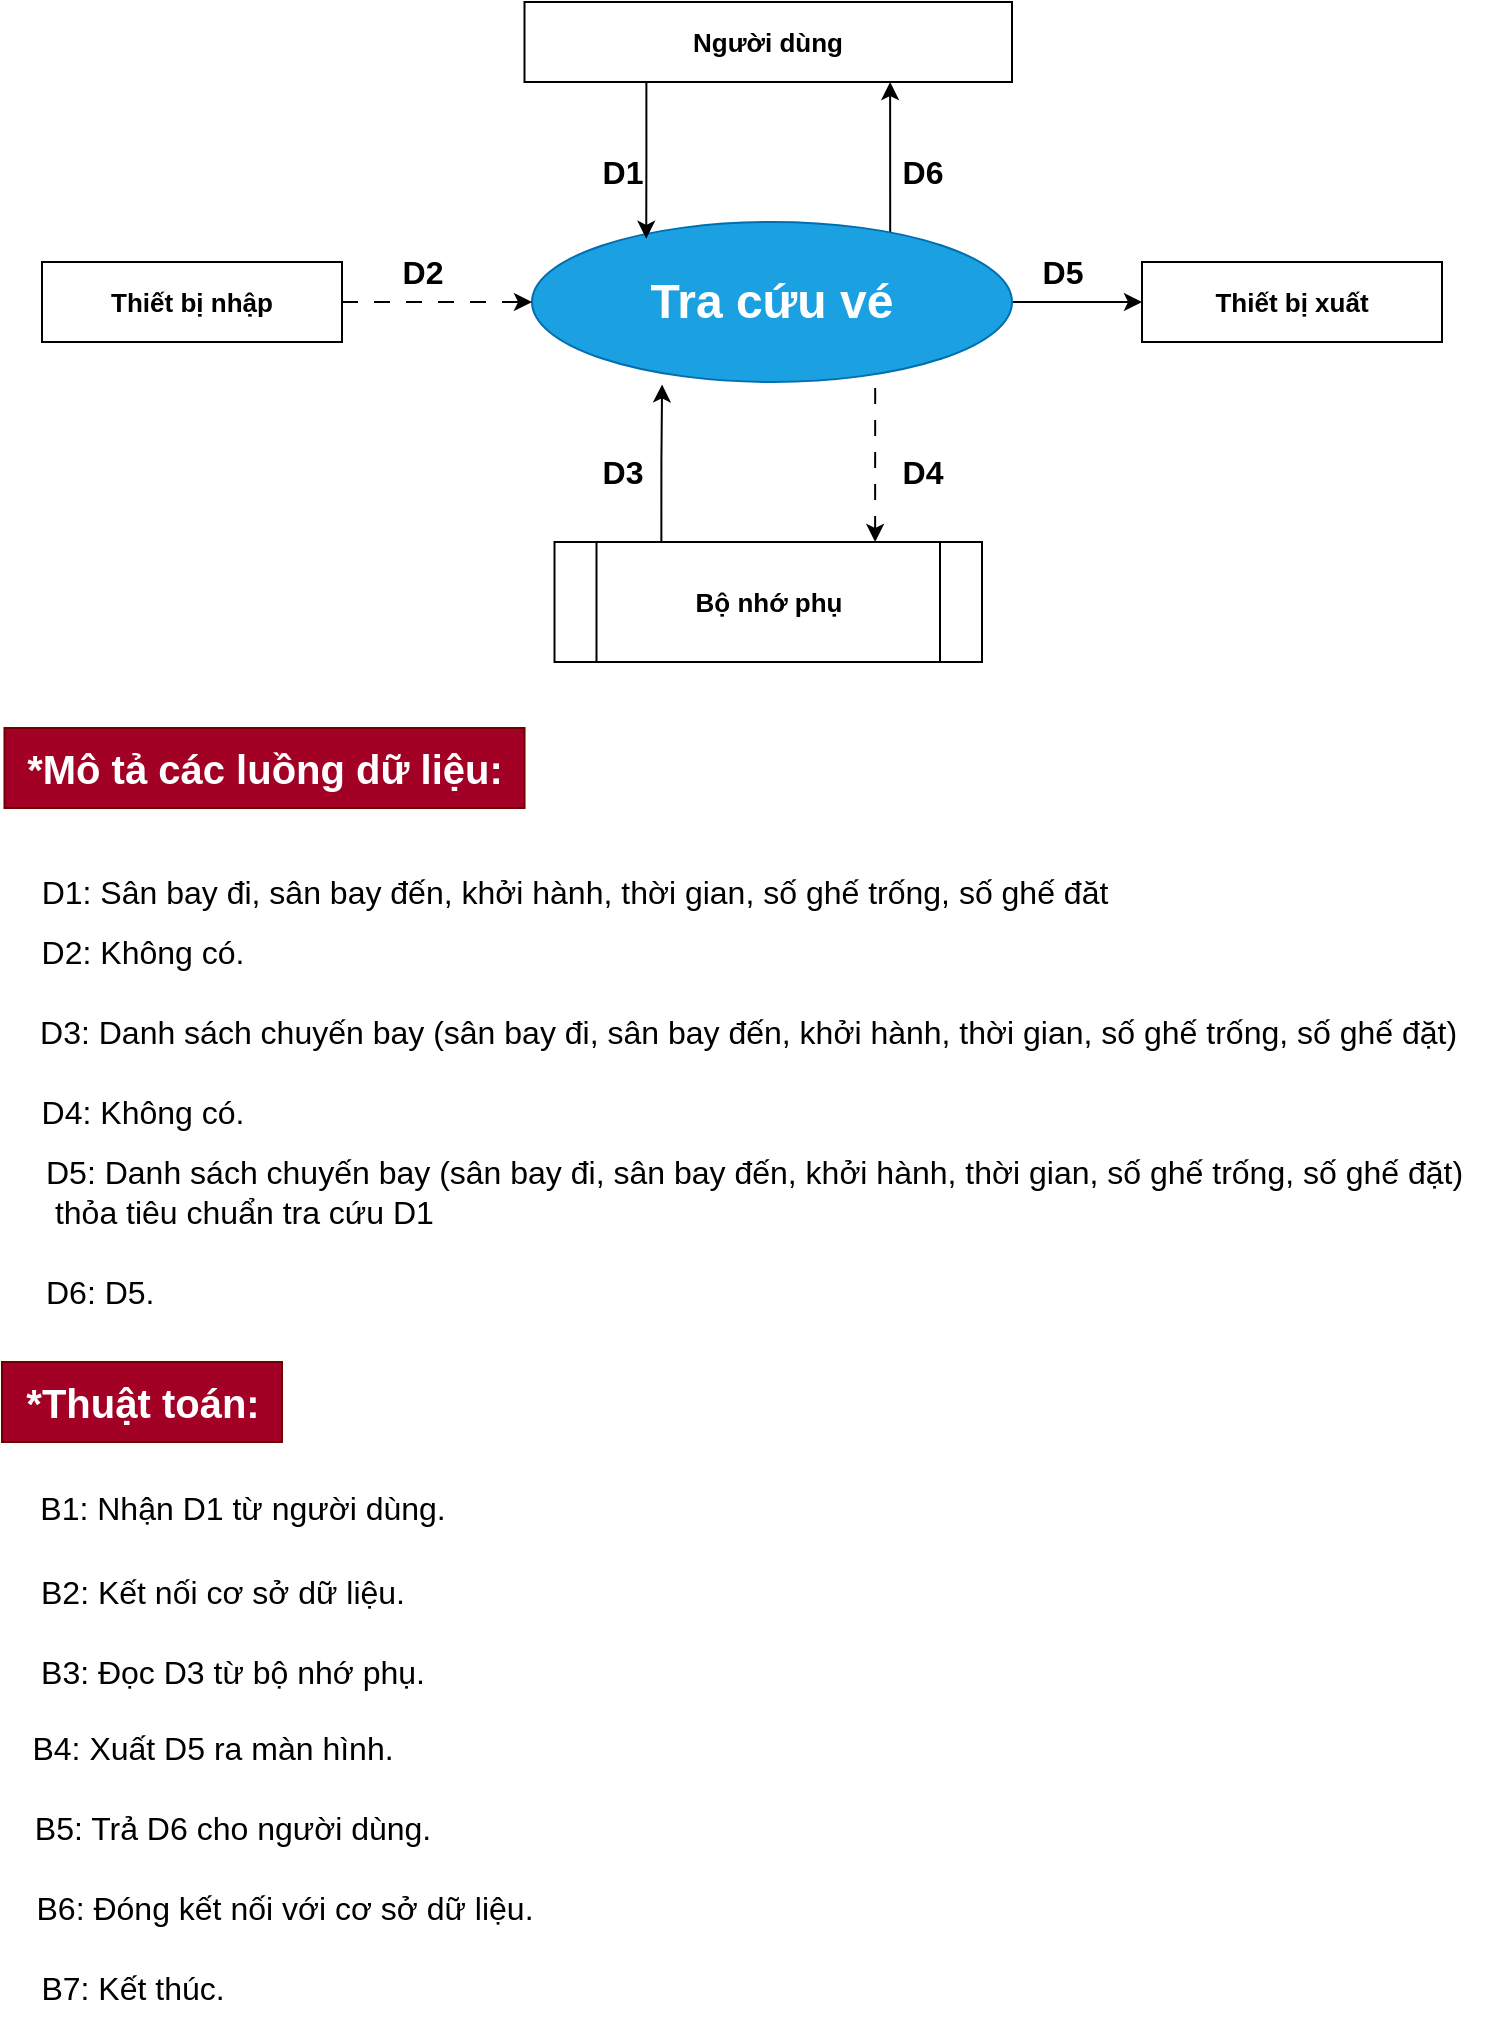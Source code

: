 <mxfile version="23.1.5" type="device">
  <diagram name="Trang-1" id="kYHfyQUYchHKSgXVpSWh">
    <mxGraphModel dx="1050" dy="621" grid="1" gridSize="10" guides="1" tooltips="1" connect="1" arrows="1" fold="1" page="1" pageScale="1" pageWidth="827" pageHeight="1169" math="0" shadow="0">
      <root>
        <mxCell id="0" />
        <mxCell id="1" parent="0" />
        <mxCell id="psD6yAt_yMws2ZLbCAb7-1" value="&lt;b&gt;&lt;font style=&quot;font-size: 13px;&quot;&gt;Người dùng&lt;/font&gt;&lt;/b&gt;" style="rounded=0;whiteSpace=wrap;html=1;" parent="1" vertex="1">
          <mxGeometry x="281.25" y="70" width="243.75" height="40" as="geometry" />
        </mxCell>
        <mxCell id="psD6yAt_yMws2ZLbCAb7-20" style="edgeStyle=orthogonalEdgeStyle;rounded=0;orthogonalLoop=1;jettySize=auto;html=1;exitX=1;exitY=0;exitDx=0;exitDy=0;entryX=0.75;entryY=1;entryDx=0;entryDy=0;" parent="1" source="psD6yAt_yMws2ZLbCAb7-2" target="psD6yAt_yMws2ZLbCAb7-1" edge="1">
          <mxGeometry relative="1" as="geometry">
            <Array as="points">
              <mxPoint x="464" y="192" />
            </Array>
          </mxGeometry>
        </mxCell>
        <mxCell id="psD6yAt_yMws2ZLbCAb7-22" style="edgeStyle=orthogonalEdgeStyle;rounded=0;orthogonalLoop=1;jettySize=auto;html=1;exitX=1;exitY=1;exitDx=0;exitDy=0;entryX=0.75;entryY=0;entryDx=0;entryDy=0;dashed=1;dashPattern=8 8;" parent="1" source="psD6yAt_yMws2ZLbCAb7-2" target="psD6yAt_yMws2ZLbCAb7-6" edge="1">
          <mxGeometry relative="1" as="geometry">
            <Array as="points">
              <mxPoint x="457" y="248" />
            </Array>
          </mxGeometry>
        </mxCell>
        <mxCell id="psD6yAt_yMws2ZLbCAb7-25" style="edgeStyle=orthogonalEdgeStyle;rounded=0;orthogonalLoop=1;jettySize=auto;html=1;exitX=1;exitY=0.5;exitDx=0;exitDy=0;entryX=0;entryY=0.5;entryDx=0;entryDy=0;" parent="1" source="psD6yAt_yMws2ZLbCAb7-2" target="psD6yAt_yMws2ZLbCAb7-4" edge="1">
          <mxGeometry relative="1" as="geometry" />
        </mxCell>
        <mxCell id="psD6yAt_yMws2ZLbCAb7-2" value="&lt;font size=&quot;1&quot; style=&quot;&quot;&gt;&lt;b style=&quot;font-size: 24px;&quot;&gt;Tra cứu vé&lt;/b&gt;&lt;/font&gt;" style="ellipse;whiteSpace=wrap;html=1;fillColor=#1ba1e2;strokeColor=#006EAF;fontColor=#ffffff;" parent="1" vertex="1">
          <mxGeometry x="285" y="180" width="240" height="80" as="geometry" />
        </mxCell>
        <mxCell id="psD6yAt_yMws2ZLbCAb7-24" style="edgeStyle=orthogonalEdgeStyle;rounded=0;orthogonalLoop=1;jettySize=auto;html=1;exitX=1;exitY=0.5;exitDx=0;exitDy=0;entryX=0;entryY=0.5;entryDx=0;entryDy=0;dashed=1;dashPattern=8 8;" parent="1" source="psD6yAt_yMws2ZLbCAb7-3" target="psD6yAt_yMws2ZLbCAb7-2" edge="1">
          <mxGeometry relative="1" as="geometry" />
        </mxCell>
        <mxCell id="psD6yAt_yMws2ZLbCAb7-3" value="&lt;b&gt;&lt;font style=&quot;font-size: 13px;&quot;&gt;Thiết bị nhập&lt;/font&gt;&lt;/b&gt;" style="rounded=0;whiteSpace=wrap;html=1;" parent="1" vertex="1">
          <mxGeometry x="40" y="200" width="150" height="40" as="geometry" />
        </mxCell>
        <mxCell id="psD6yAt_yMws2ZLbCAb7-4" value="&lt;b&gt;&lt;font style=&quot;font-size: 13px;&quot;&gt;Thiết bị xuất&lt;/font&gt;&lt;/b&gt;" style="rounded=0;whiteSpace=wrap;html=1;" parent="1" vertex="1">
          <mxGeometry x="590" y="200" width="150" height="40" as="geometry" />
        </mxCell>
        <mxCell id="psD6yAt_yMws2ZLbCAb7-6" value="&lt;b&gt;&lt;font style=&quot;font-size: 13px;&quot;&gt;Bộ nhớ phụ&lt;/font&gt;&lt;/b&gt;" style="shape=process;whiteSpace=wrap;html=1;backgroundOutline=1;" parent="1" vertex="1">
          <mxGeometry x="296.25" y="340" width="213.75" height="60" as="geometry" />
        </mxCell>
        <mxCell id="psD6yAt_yMws2ZLbCAb7-18" style="edgeStyle=orthogonalEdgeStyle;rounded=0;orthogonalLoop=1;jettySize=auto;html=1;exitX=0.25;exitY=1;exitDx=0;exitDy=0;entryX=0.238;entryY=0.105;entryDx=0;entryDy=0;entryPerimeter=0;" parent="1" source="psD6yAt_yMws2ZLbCAb7-1" target="psD6yAt_yMws2ZLbCAb7-2" edge="1">
          <mxGeometry relative="1" as="geometry" />
        </mxCell>
        <mxCell id="psD6yAt_yMws2ZLbCAb7-21" style="edgeStyle=orthogonalEdgeStyle;rounded=0;orthogonalLoop=1;jettySize=auto;html=1;exitX=0.25;exitY=0;exitDx=0;exitDy=0;entryX=0.271;entryY=1.015;entryDx=0;entryDy=0;entryPerimeter=0;" parent="1" source="psD6yAt_yMws2ZLbCAb7-6" target="psD6yAt_yMws2ZLbCAb7-2" edge="1">
          <mxGeometry relative="1" as="geometry" />
        </mxCell>
        <mxCell id="psD6yAt_yMws2ZLbCAb7-26" value="&lt;b style=&quot;font-size: 16px;&quot;&gt;D1&lt;/b&gt;" style="text;html=1;align=center;verticalAlign=middle;resizable=0;points=[];autosize=1;strokeColor=none;fillColor=none;fontSize=16;" parent="1" vertex="1">
          <mxGeometry x="310" y="140" width="40" height="30" as="geometry" />
        </mxCell>
        <mxCell id="psD6yAt_yMws2ZLbCAb7-27" value="&lt;b&gt;&lt;font style=&quot;font-size: 16px;&quot;&gt;D6&lt;/font&gt;&lt;/b&gt;" style="text;html=1;align=center;verticalAlign=middle;resizable=0;points=[];autosize=1;strokeColor=none;fillColor=none;" parent="1" vertex="1">
          <mxGeometry x="460" y="140" width="40" height="30" as="geometry" />
        </mxCell>
        <mxCell id="psD6yAt_yMws2ZLbCAb7-28" value="&lt;b style=&quot;font-size: 16px;&quot;&gt;D2&lt;/b&gt;" style="text;html=1;align=center;verticalAlign=middle;resizable=0;points=[];autosize=1;strokeColor=none;fillColor=none;fontSize=16;" parent="1" vertex="1">
          <mxGeometry x="210" y="190" width="40" height="30" as="geometry" />
        </mxCell>
        <mxCell id="psD6yAt_yMws2ZLbCAb7-31" value="&lt;b style=&quot;font-size: 16px;&quot;&gt;D5&lt;/b&gt;" style="text;html=1;align=center;verticalAlign=middle;resizable=0;points=[];autosize=1;strokeColor=none;fillColor=none;fontSize=16;" parent="1" vertex="1">
          <mxGeometry x="530" y="190" width="40" height="30" as="geometry" />
        </mxCell>
        <mxCell id="psD6yAt_yMws2ZLbCAb7-32" value="&lt;b style=&quot;font-size: 16px;&quot;&gt;D3&lt;/b&gt;" style="text;html=1;align=center;verticalAlign=middle;resizable=0;points=[];autosize=1;strokeColor=none;fillColor=none;fontSize=16;" parent="1" vertex="1">
          <mxGeometry x="310" y="290" width="40" height="30" as="geometry" />
        </mxCell>
        <mxCell id="psD6yAt_yMws2ZLbCAb7-33" value="&lt;b style=&quot;font-size: 16px;&quot;&gt;D4&lt;/b&gt;" style="text;html=1;align=center;verticalAlign=middle;resizable=0;points=[];autosize=1;strokeColor=none;fillColor=none;fontSize=16;" parent="1" vertex="1">
          <mxGeometry x="460" y="290" width="40" height="30" as="geometry" />
        </mxCell>
        <mxCell id="psD6yAt_yMws2ZLbCAb7-34" value="&lt;font size=&quot;1&quot; style=&quot;&quot;&gt;&lt;b style=&quot;font-size: 20px;&quot;&gt;*Mô tả các luồng dữ liệu:&lt;/b&gt;&lt;/font&gt;" style="text;html=1;align=center;verticalAlign=middle;resizable=0;points=[];autosize=1;strokeColor=#6F0000;fillColor=#a20025;fontColor=#ffffff;" parent="1" vertex="1">
          <mxGeometry x="21.25" y="433" width="260" height="40" as="geometry" />
        </mxCell>
        <mxCell id="psD6yAt_yMws2ZLbCAb7-36" value="D1: Sân bay đi, sân bay đến, khởi hành, thời gian, số ghế trống, số ghế đăt" style="text;html=1;align=center;verticalAlign=middle;resizable=0;points=[];autosize=1;strokeColor=none;fillColor=none;fontSize=16;" parent="1" vertex="1">
          <mxGeometry x="26.25" y="500" width="560" height="30" as="geometry" />
        </mxCell>
        <mxCell id="psD6yAt_yMws2ZLbCAb7-37" value="D2: Không có." style="text;html=1;align=center;verticalAlign=middle;resizable=0;points=[];autosize=1;strokeColor=none;fillColor=none;fontSize=16;" parent="1" vertex="1">
          <mxGeometry x="30" y="530" width="120" height="30" as="geometry" />
        </mxCell>
        <mxCell id="psD6yAt_yMws2ZLbCAb7-38" value="D3: Danh sách chuyến bay (sân bay đi, sân bay đến, khởi hành, thời gian, số ghế trống, số ghế đặt)&amp;nbsp;" style="text;html=1;align=center;verticalAlign=middle;resizable=0;points=[];autosize=1;strokeColor=none;fillColor=none;fontSize=16;" parent="1" vertex="1">
          <mxGeometry x="25" y="570" width="740" height="30" as="geometry" />
        </mxCell>
        <mxCell id="psD6yAt_yMws2ZLbCAb7-39" value="D4: Không có." style="text;html=1;align=center;verticalAlign=middle;resizable=0;points=[];autosize=1;strokeColor=none;fillColor=none;fontSize=16;" parent="1" vertex="1">
          <mxGeometry x="30" y="610" width="120" height="30" as="geometry" />
        </mxCell>
        <mxCell id="psD6yAt_yMws2ZLbCAb7-40" value="D5: Danh sách chuyến bay (sân bay đi, sân bay đến, khởi hành, thời gian, số ghế trống, số ghế đặt)&lt;br&gt;&amp;nbsp;thỏa tiêu chuẩn tra cứu D1" style="text;html=1;align=left;verticalAlign=middle;resizable=0;points=[];autosize=1;strokeColor=none;fillColor=none;fontSize=16;" parent="1" vertex="1">
          <mxGeometry x="40" y="640" width="730" height="50" as="geometry" />
        </mxCell>
        <mxCell id="psD6yAt_yMws2ZLbCAb7-41" value="D6: D5." style="text;html=1;align=left;verticalAlign=middle;resizable=0;points=[];autosize=1;strokeColor=none;fillColor=none;fontSize=16;" parent="1" vertex="1">
          <mxGeometry x="40" y="700" width="80" height="30" as="geometry" />
        </mxCell>
        <mxCell id="psD6yAt_yMws2ZLbCAb7-42" value="&lt;font size=&quot;1&quot; style=&quot;&quot;&gt;&lt;b style=&quot;font-size: 20px;&quot;&gt;*Thuật toán:&lt;/b&gt;&lt;/font&gt;" style="text;html=1;align=center;verticalAlign=middle;resizable=0;points=[];autosize=1;strokeColor=#6F0000;fillColor=#a20025;fontColor=#ffffff;" parent="1" vertex="1">
          <mxGeometry x="20" y="750" width="140" height="40" as="geometry" />
        </mxCell>
        <mxCell id="psD6yAt_yMws2ZLbCAb7-43" value="&lt;font style=&quot;font-size: 16px;&quot;&gt;B1: Nhận D1 từ người dùng.&lt;/font&gt;" style="text;html=1;align=center;verticalAlign=middle;resizable=0;points=[];autosize=1;strokeColor=none;fillColor=none;" parent="1" vertex="1">
          <mxGeometry x="25" y="808" width="230" height="30" as="geometry" />
        </mxCell>
        <mxCell id="psD6yAt_yMws2ZLbCAb7-44" value="&lt;font style=&quot;font-size: 16px;&quot;&gt;B2: Kết nối cơ sở dữ liệu.&lt;/font&gt;" style="text;html=1;align=center;verticalAlign=middle;resizable=0;points=[];autosize=1;strokeColor=none;fillColor=none;" parent="1" vertex="1">
          <mxGeometry x="25" y="850" width="210" height="30" as="geometry" />
        </mxCell>
        <mxCell id="psD6yAt_yMws2ZLbCAb7-46" value="&lt;font style=&quot;font-size: 16px;&quot;&gt;B3: Đọc D3 từ bộ nhớ phụ.&lt;/font&gt;" style="text;html=1;align=center;verticalAlign=middle;resizable=0;points=[];autosize=1;strokeColor=none;fillColor=none;" parent="1" vertex="1">
          <mxGeometry x="25" y="890" width="220" height="30" as="geometry" />
        </mxCell>
        <mxCell id="psD6yAt_yMws2ZLbCAb7-47" value="&lt;font style=&quot;font-size: 16px;&quot;&gt;B4: Xuất D5 ra màn hình.&lt;/font&gt;" style="text;html=1;align=center;verticalAlign=middle;resizable=0;points=[];autosize=1;strokeColor=none;fillColor=none;" parent="1" vertex="1">
          <mxGeometry x="25" y="928" width="200" height="30" as="geometry" />
        </mxCell>
        <mxCell id="psD6yAt_yMws2ZLbCAb7-49" value="&lt;font style=&quot;font-size: 16px;&quot;&gt;B5: Trả D6 cho người dùng.&lt;/font&gt;" style="text;html=1;align=center;verticalAlign=middle;resizable=0;points=[];autosize=1;strokeColor=none;fillColor=none;" parent="1" vertex="1">
          <mxGeometry x="25" y="968" width="220" height="30" as="geometry" />
        </mxCell>
        <mxCell id="psD6yAt_yMws2ZLbCAb7-50" value="&lt;font style=&quot;font-size: 16px;&quot;&gt;B6: Đóng kết nối với cơ sở dữ liệu.&lt;/font&gt;" style="text;html=1;align=center;verticalAlign=middle;resizable=0;points=[];autosize=1;strokeColor=none;fillColor=none;" parent="1" vertex="1">
          <mxGeometry x="26.25" y="1008" width="270" height="30" as="geometry" />
        </mxCell>
        <mxCell id="psD6yAt_yMws2ZLbCAb7-51" value="&lt;font style=&quot;font-size: 16px;&quot;&gt;B7: Kết thúc.&lt;/font&gt;" style="text;html=1;align=center;verticalAlign=middle;resizable=0;points=[];autosize=1;strokeColor=none;fillColor=none;" parent="1" vertex="1">
          <mxGeometry x="25" y="1048" width="120" height="30" as="geometry" />
        </mxCell>
      </root>
    </mxGraphModel>
  </diagram>
</mxfile>
